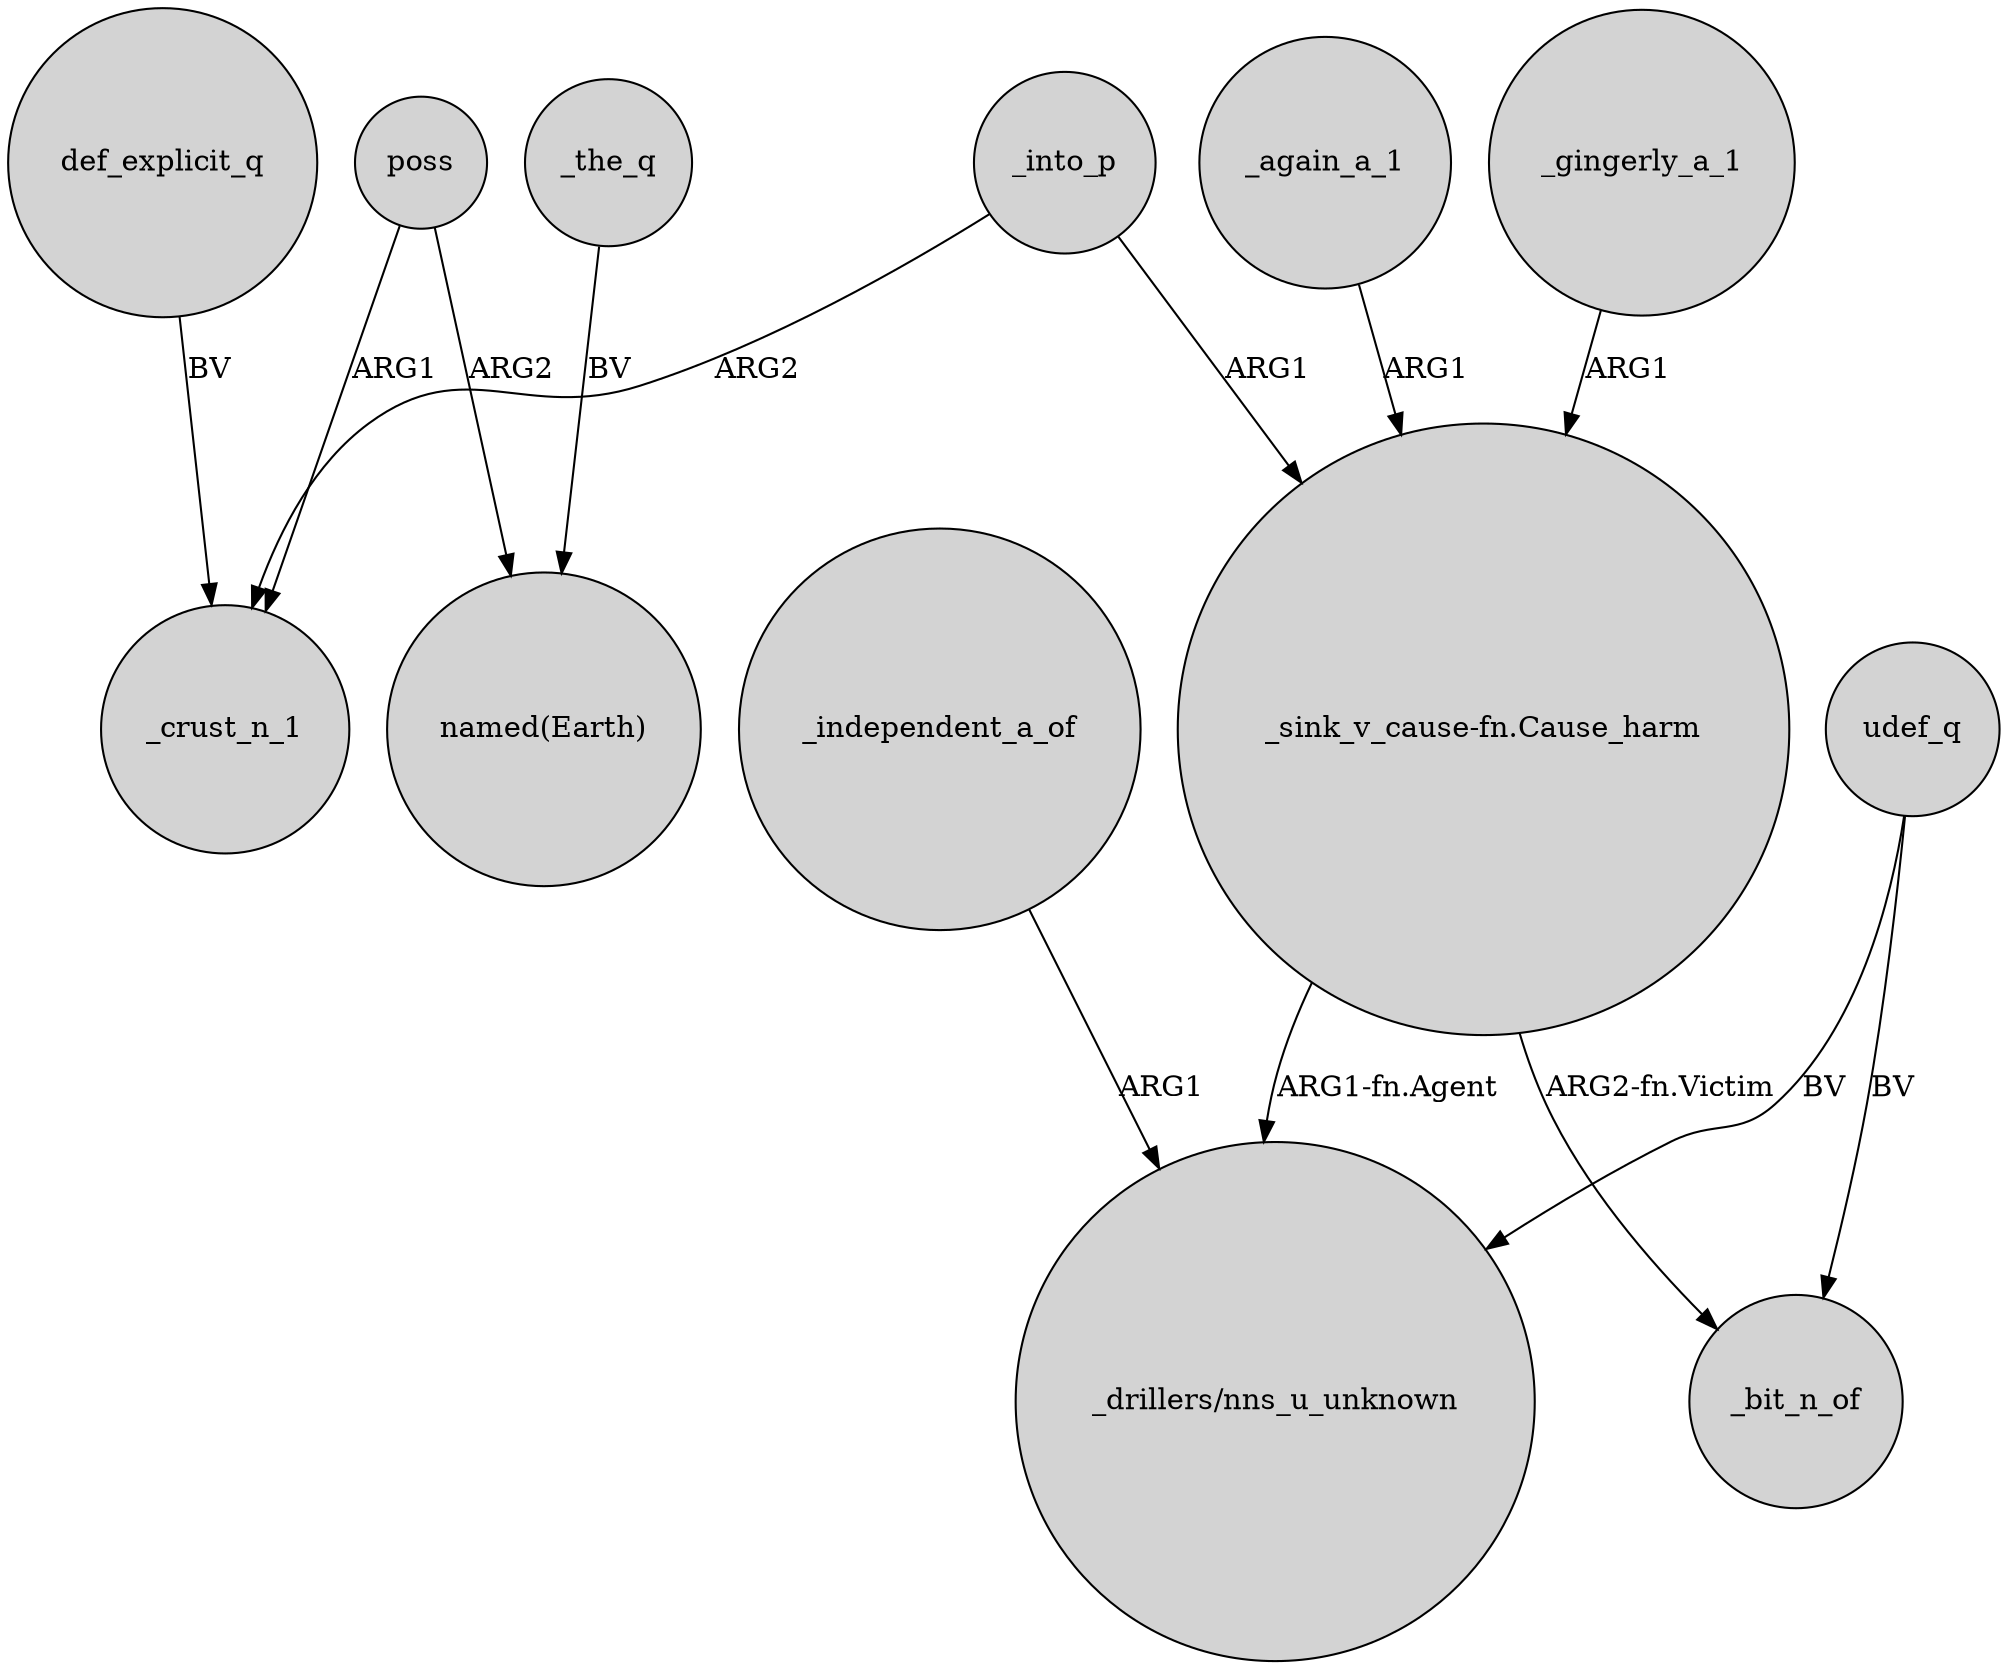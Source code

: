 digraph {
	node [shape=circle style=filled]
	_into_p -> _crust_n_1 [label=ARG2]
	"_sink_v_cause-fn.Cause_harm" -> "_drillers/nns_u_unknown" [label="ARG1-fn.Agent"]
	_gingerly_a_1 -> "_sink_v_cause-fn.Cause_harm" [label=ARG1]
	"_sink_v_cause-fn.Cause_harm" -> _bit_n_of [label="ARG2-fn.Victim"]
	_independent_a_of -> "_drillers/nns_u_unknown" [label=ARG1]
	poss -> "named(Earth)" [label=ARG2]
	_again_a_1 -> "_sink_v_cause-fn.Cause_harm" [label=ARG1]
	def_explicit_q -> _crust_n_1 [label=BV]
	poss -> _crust_n_1 [label=ARG1]
	udef_q -> _bit_n_of [label=BV]
	udef_q -> "_drillers/nns_u_unknown" [label=BV]
	_into_p -> "_sink_v_cause-fn.Cause_harm" [label=ARG1]
	_the_q -> "named(Earth)" [label=BV]
}
